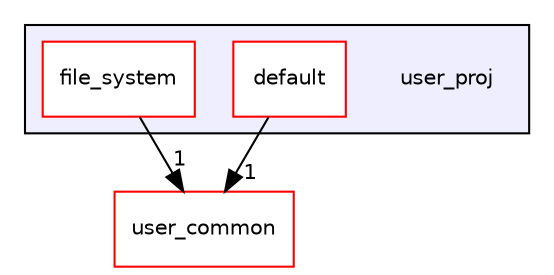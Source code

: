 digraph "user_proj" {
  compound=true
  node [ fontsize="10", fontname="Helvetica"];
  edge [ labelfontsize="10", labelfontname="Helvetica"];
  subgraph clusterdir_917e382b2acb853f1ccc58b2793ae86b {
    graph [ bgcolor="#eeeeff", pencolor="black", label="" URL="dir_917e382b2acb853f1ccc58b2793ae86b.html"];
    dir_917e382b2acb853f1ccc58b2793ae86b [shape=plaintext label="user_proj"];
    dir_ce8d0bdd505a18234edcaf1fa397eafb [shape=box label="default" color="red" fillcolor="white" style="filled" URL="dir_ce8d0bdd505a18234edcaf1fa397eafb.html"];
    dir_b9dd19cd82c56d7fb5b43583ac9410a5 [shape=box label="file_system" color="red" fillcolor="white" style="filled" URL="dir_b9dd19cd82c56d7fb5b43583ac9410a5.html"];
  }
  dir_3a5750680ef3b28b662cb739d8664c22 [shape=box label="user_common" fillcolor="white" style="filled" color="red" URL="dir_3a5750680ef3b28b662cb739d8664c22.html"];
  dir_b9dd19cd82c56d7fb5b43583ac9410a5->dir_3a5750680ef3b28b662cb739d8664c22 [headlabel="1", labeldistance=1.5 headhref="dir_000009_000003.html"];
  dir_ce8d0bdd505a18234edcaf1fa397eafb->dir_3a5750680ef3b28b662cb739d8664c22 [headlabel="1", labeldistance=1.5 headhref="dir_000007_000003.html"];
}
